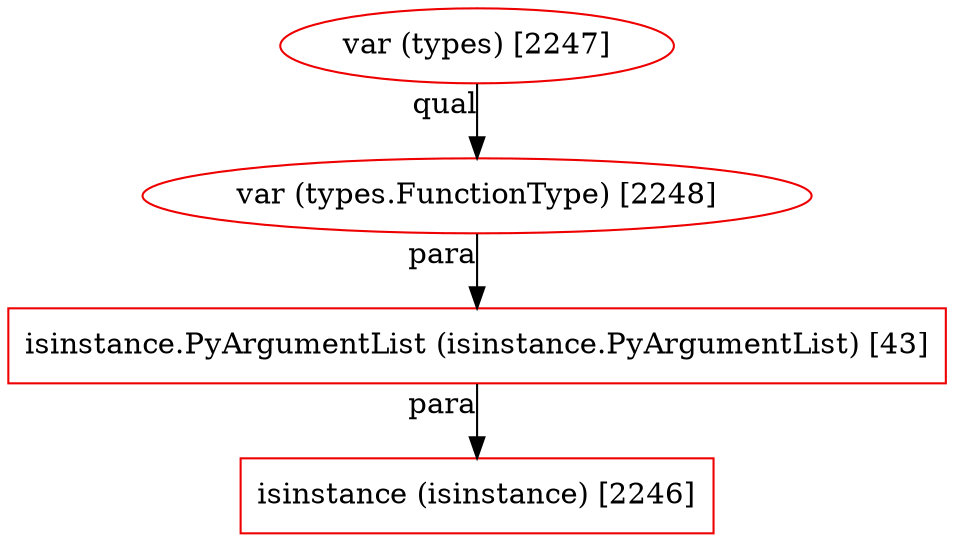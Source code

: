 digraph G {
  2246 [ metadata="" color="red2" shape="box" label="isinstance (isinstance) [2246]" ];
  2248 [ metadata="" color="red2" shape="ellipse" label="var (types.FunctionType) [2248]" ];
  2247 [ metadata="" color="red2" shape="ellipse" label="var (types) [2247]" ];
  43 [ metadata="" color="red2" shape="box" label="isinstance.PyArgumentList (isinstance.PyArgumentList) [43]" ];
  2248 -> 43 [ from_closure="false" xlabel="para" ];
  2247 -> 2248 [ from_closure="false" xlabel="qual" ];
  43 -> 2246 [ from_closure="false" xlabel="para" ];
}
